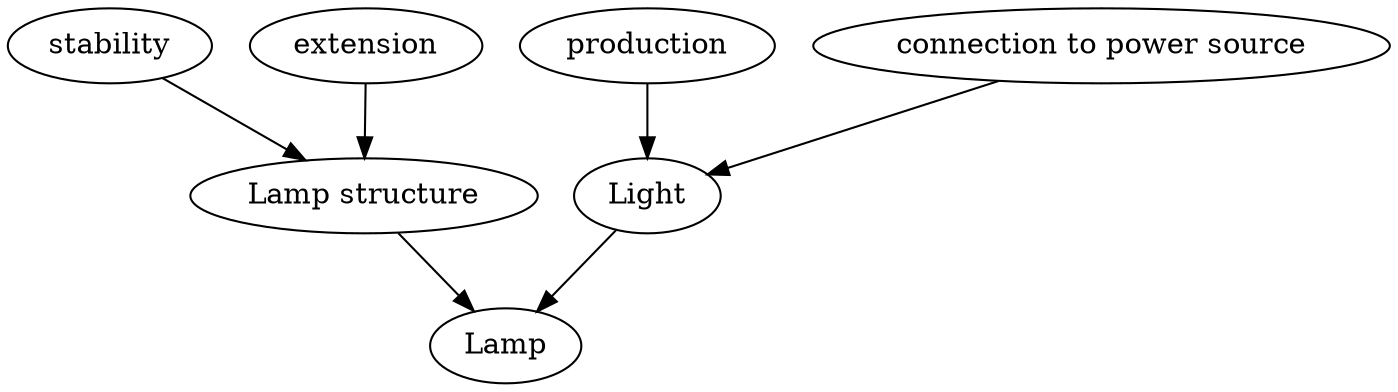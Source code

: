 digraph {
	Light [label=Light]
	production -> Light
	"connection to power source" -> Light
	"Lamp structure" [label="Lamp structure"]
	stability -> "Lamp structure"
	extension -> "Lamp structure"
	Lamp [label=Lamp]
	"Lamp structure" -> Lamp
	Light -> Lamp
}
